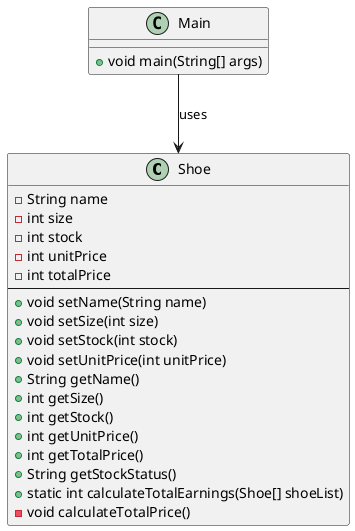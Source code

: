 @startuml

class Shoe {
    - String name
    - int size
    - int stock
    - int unitPrice
    - int totalPrice
    --
    + void setName(String name)
    + void setSize(int size)
    + void setStock(int stock)
    + void setUnitPrice(int unitPrice)
    + String getName()
    + int getSize()
    + int getStock()
    + int getUnitPrice()
    + int getTotalPrice()
    + String getStockStatus()
    + static int calculateTotalEarnings(Shoe[] shoeList)
    - void calculateTotalPrice()
}

class Main {
    + void main(String[] args)
}

Main --> Shoe : uses

@enduml
